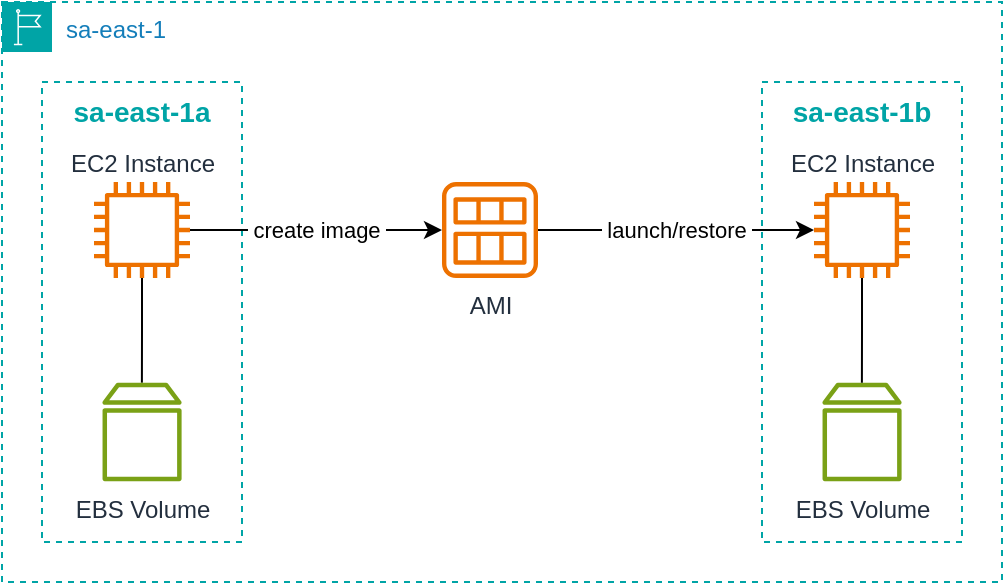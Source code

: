 <mxfile version="22.1.16" type="device">
  <diagram name="Page-1" id="xeDn6931WHnKC_bZtVCI">
    <mxGraphModel dx="903" dy="987" grid="1" gridSize="10" guides="1" tooltips="1" connect="1" arrows="1" fold="1" page="1" pageScale="1" pageWidth="850" pageHeight="1100" math="0" shadow="0">
      <root>
        <mxCell id="0" />
        <mxCell id="1" parent="0" />
        <mxCell id="GwYX2wR1JLfEcEVyVq5p-1" value="sa-east-1" style="points=[[0,0],[0.25,0],[0.5,0],[0.75,0],[1,0],[1,0.25],[1,0.5],[1,0.75],[1,1],[0.75,1],[0.5,1],[0.25,1],[0,1],[0,0.75],[0,0.5],[0,0.25]];outlineConnect=0;gradientColor=none;html=1;whiteSpace=wrap;fontSize=12;fontStyle=0;container=1;pointerEvents=0;collapsible=0;recursiveResize=0;shape=mxgraph.aws4.group;grIcon=mxgraph.aws4.group_region;strokeColor=#00A4A6;fillColor=none;verticalAlign=top;align=left;spacingLeft=30;fontColor=#147EBA;dashed=1;" vertex="1" parent="1">
          <mxGeometry x="250" y="450" width="500" height="290" as="geometry" />
        </mxCell>
        <mxCell id="GwYX2wR1JLfEcEVyVq5p-2" value="sa-east-1a" style="rounded=0;whiteSpace=wrap;html=1;dashed=1;fillColor=none;strokeColor=#00A4A6;labelPosition=center;verticalLabelPosition=middle;align=center;verticalAlign=top;fontStyle=1;fontColor=#00A4A6;fontSize=14;" vertex="1" parent="GwYX2wR1JLfEcEVyVq5p-1">
          <mxGeometry x="20" y="40" width="100" height="230" as="geometry" />
        </mxCell>
        <mxCell id="GwYX2wR1JLfEcEVyVq5p-5" style="edgeStyle=orthogonalEdgeStyle;rounded=0;orthogonalLoop=1;jettySize=auto;html=1;endArrow=none;endFill=0;" edge="1" parent="GwYX2wR1JLfEcEVyVq5p-1" source="GwYX2wR1JLfEcEVyVq5p-3" target="GwYX2wR1JLfEcEVyVq5p-4">
          <mxGeometry relative="1" as="geometry" />
        </mxCell>
        <mxCell id="GwYX2wR1JLfEcEVyVq5p-12" value="&amp;nbsp;create image&amp;nbsp;" style="edgeStyle=orthogonalEdgeStyle;rounded=0;orthogonalLoop=1;jettySize=auto;html=1;" edge="1" parent="GwYX2wR1JLfEcEVyVq5p-1" source="GwYX2wR1JLfEcEVyVq5p-3" target="GwYX2wR1JLfEcEVyVq5p-10">
          <mxGeometry relative="1" as="geometry" />
        </mxCell>
        <mxCell id="GwYX2wR1JLfEcEVyVq5p-3" value="EC2 Instance" style="sketch=0;outlineConnect=0;fontColor=#232F3E;gradientColor=none;fillColor=#ED7100;strokeColor=none;dashed=0;verticalLabelPosition=top;verticalAlign=bottom;align=center;html=1;fontSize=12;fontStyle=0;aspect=fixed;pointerEvents=1;shape=mxgraph.aws4.instance2;labelPosition=center;" vertex="1" parent="GwYX2wR1JLfEcEVyVq5p-1">
          <mxGeometry x="46" y="90" width="48" height="48" as="geometry" />
        </mxCell>
        <mxCell id="GwYX2wR1JLfEcEVyVq5p-4" value="EBS Volume" style="sketch=0;outlineConnect=0;fontColor=#232F3E;gradientColor=none;fillColor=#7AA116;strokeColor=none;dashed=0;verticalLabelPosition=bottom;verticalAlign=top;align=center;html=1;fontSize=12;fontStyle=0;aspect=fixed;pointerEvents=1;shape=mxgraph.aws4.volume;" vertex="1" parent="GwYX2wR1JLfEcEVyVq5p-1">
          <mxGeometry x="50.13" y="190" width="39.74" height="50" as="geometry" />
        </mxCell>
        <mxCell id="GwYX2wR1JLfEcEVyVq5p-6" value="sa-east-1b" style="rounded=0;whiteSpace=wrap;html=1;dashed=1;fillColor=none;strokeColor=#00A4A6;labelPosition=center;verticalLabelPosition=middle;align=center;verticalAlign=top;fontStyle=1;fontColor=#00A4A6;fontSize=14;" vertex="1" parent="GwYX2wR1JLfEcEVyVq5p-1">
          <mxGeometry x="380" y="40" width="100" height="230" as="geometry" />
        </mxCell>
        <mxCell id="GwYX2wR1JLfEcEVyVq5p-8" value="EC2 Instance" style="sketch=0;outlineConnect=0;fontColor=#232F3E;gradientColor=none;fillColor=#ED7100;strokeColor=none;dashed=0;verticalLabelPosition=top;verticalAlign=bottom;align=center;html=1;fontSize=12;fontStyle=0;aspect=fixed;pointerEvents=1;shape=mxgraph.aws4.instance2;labelPosition=center;" vertex="1" parent="GwYX2wR1JLfEcEVyVq5p-1">
          <mxGeometry x="406" y="90" width="48" height="48" as="geometry" />
        </mxCell>
        <mxCell id="GwYX2wR1JLfEcEVyVq5p-9" value="EBS Volume" style="sketch=0;outlineConnect=0;fontColor=#232F3E;gradientColor=none;fillColor=#7AA116;strokeColor=none;dashed=0;verticalLabelPosition=bottom;verticalAlign=top;align=center;html=1;fontSize=12;fontStyle=0;aspect=fixed;pointerEvents=1;shape=mxgraph.aws4.volume;" vertex="1" parent="GwYX2wR1JLfEcEVyVq5p-1">
          <mxGeometry x="410.13" y="190" width="39.74" height="50" as="geometry" />
        </mxCell>
        <mxCell id="GwYX2wR1JLfEcEVyVq5p-7" style="edgeStyle=orthogonalEdgeStyle;rounded=0;orthogonalLoop=1;jettySize=auto;html=1;endArrow=none;endFill=0;" edge="1" parent="GwYX2wR1JLfEcEVyVq5p-1" source="GwYX2wR1JLfEcEVyVq5p-8" target="GwYX2wR1JLfEcEVyVq5p-9">
          <mxGeometry relative="1" as="geometry" />
        </mxCell>
        <mxCell id="GwYX2wR1JLfEcEVyVq5p-11" value="&amp;nbsp;launch/restore&amp;nbsp;" style="edgeStyle=orthogonalEdgeStyle;rounded=0;orthogonalLoop=1;jettySize=auto;html=1;" edge="1" parent="GwYX2wR1JLfEcEVyVq5p-1" source="GwYX2wR1JLfEcEVyVq5p-10" target="GwYX2wR1JLfEcEVyVq5p-8">
          <mxGeometry relative="1" as="geometry" />
        </mxCell>
        <mxCell id="GwYX2wR1JLfEcEVyVq5p-10" value="AMI" style="sketch=0;outlineConnect=0;fontColor=#232F3E;gradientColor=none;fillColor=#ED7100;strokeColor=none;dashed=0;verticalLabelPosition=bottom;verticalAlign=top;align=center;html=1;fontSize=12;fontStyle=0;aspect=fixed;pointerEvents=1;shape=mxgraph.aws4.ami;" vertex="1" parent="GwYX2wR1JLfEcEVyVq5p-1">
          <mxGeometry x="220" y="90" width="48" height="48" as="geometry" />
        </mxCell>
      </root>
    </mxGraphModel>
  </diagram>
</mxfile>
